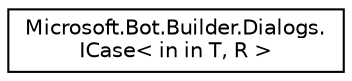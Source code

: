 digraph "Graphical Class Hierarchy"
{
  edge [fontname="Helvetica",fontsize="10",labelfontname="Helvetica",labelfontsize="10"];
  node [fontname="Helvetica",fontsize="10",shape=record];
  rankdir="LR";
  Node1 [label="Microsoft.Bot.Builder.Dialogs.\lICase\< in in T, R \>",height=0.2,width=0.4,color="black", fillcolor="white", style="filled",URL="$d8/d03/interface_microsoft_1_1_bot_1_1_builder_1_1_dialogs_1_1_i_case.html",tooltip="The interface for cases evaluated by switch. "];
}
